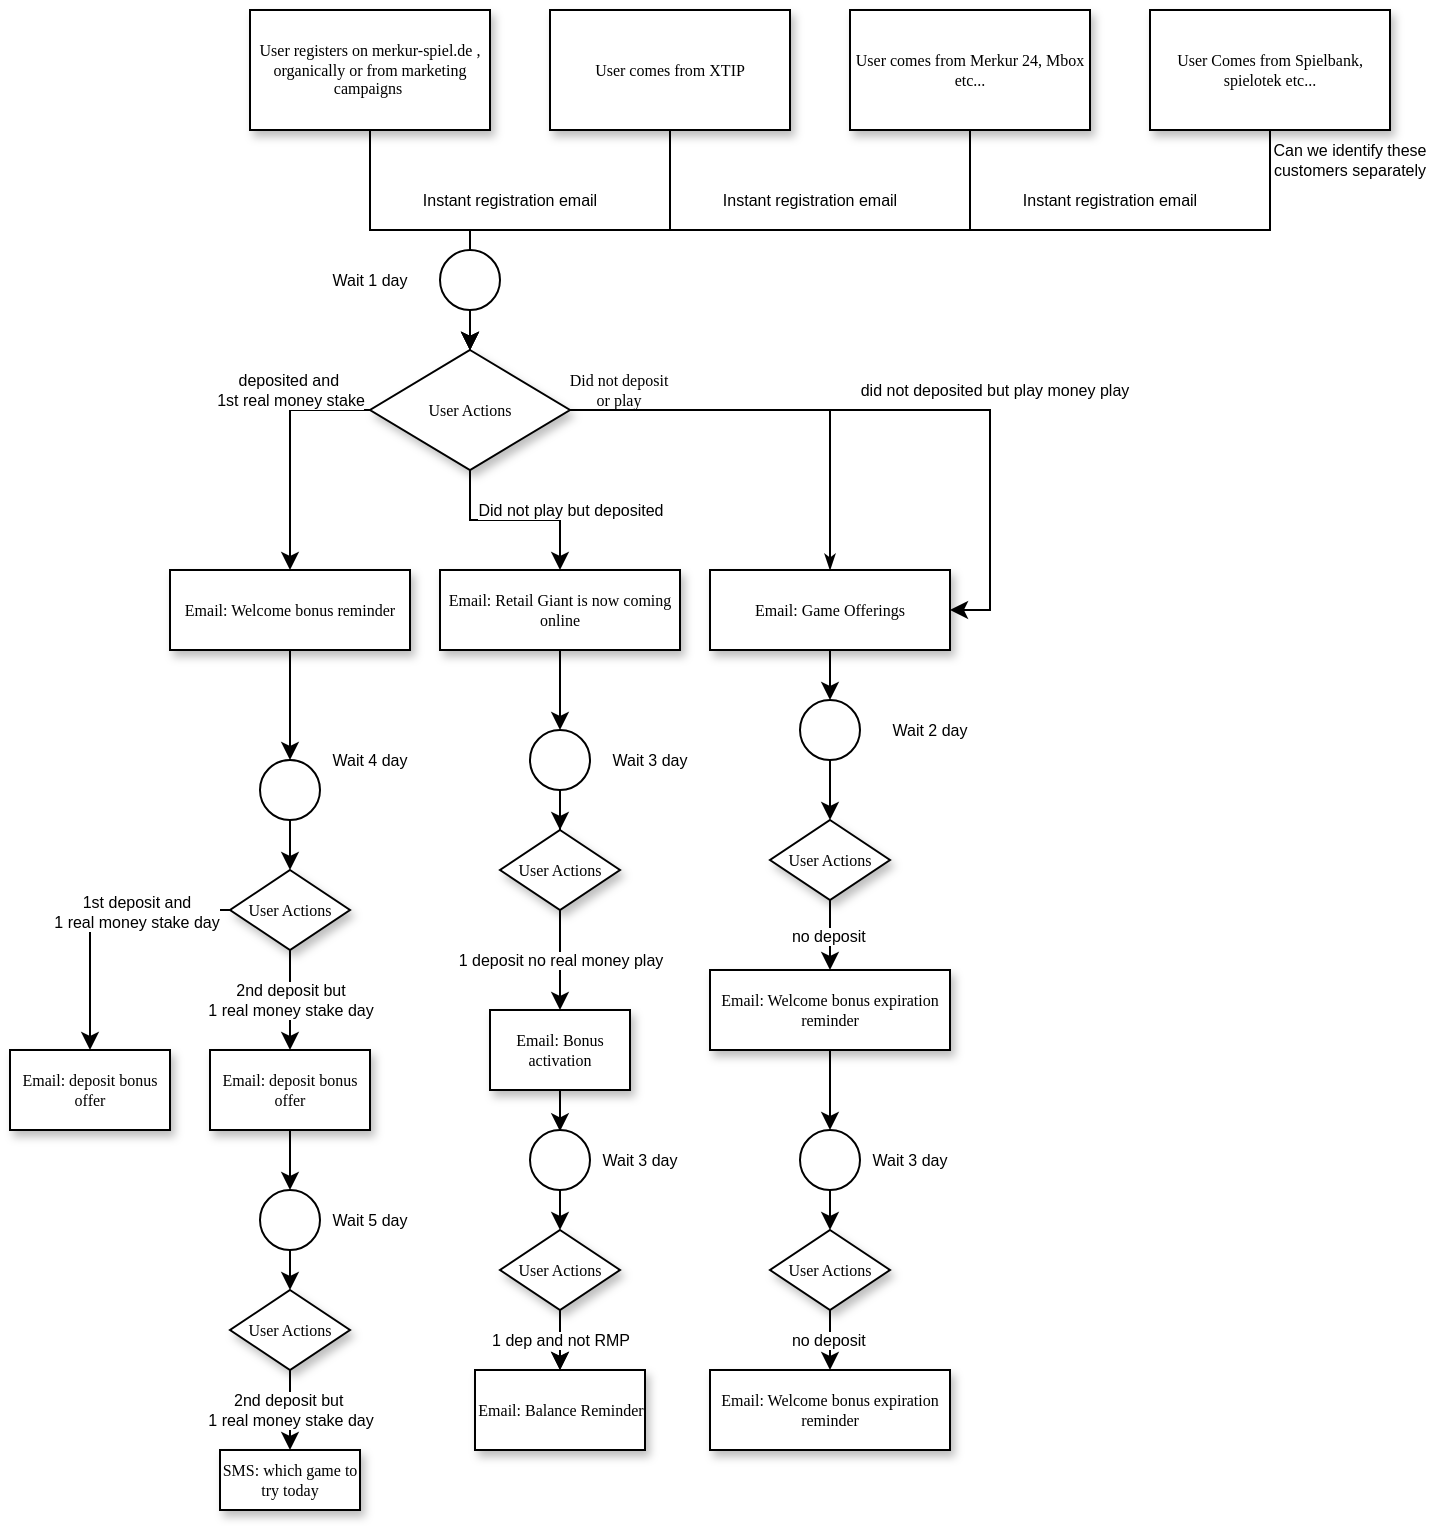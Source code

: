 <mxfile version="13.6.3" type="github">
  <diagram name="Page-1" id="edf60f1a-56cd-e834-aa8a-f176f3a09ee4">
    <mxGraphModel dx="907" dy="582" grid="1" gridSize="10" guides="1" tooltips="1" connect="1" arrows="1" fold="1" page="1" pageScale="1" pageWidth="1100" pageHeight="850" background="#ffffff" math="0" shadow="0">
      <root>
        <mxCell id="0" />
        <mxCell id="1" parent="0" />
        <mxCell id="60e70716793133e9-32" style="edgeStyle=orthogonalEdgeStyle;rounded=0;html=1;labelBackgroundColor=none;startSize=5;endArrow=classicThin;endFill=1;endSize=5;jettySize=auto;orthogonalLoop=1;strokeWidth=1;fontFamily=Verdana;fontSize=8" parent="1" source="60e70716793133e9-4" target="60e70716793133e9-5" edge="1">
          <mxGeometry relative="1" as="geometry">
            <Array as="points">
              <mxPoint x="200" y="160" />
              <mxPoint x="250" y="160" />
            </Array>
          </mxGeometry>
        </mxCell>
        <mxCell id="60e70716793133e9-4" value="User registers on merkur-spiel.de , organically or from marketing campaigns&amp;nbsp;" style="rounded=0;whiteSpace=wrap;html=1;shadow=1;labelBackgroundColor=none;strokeWidth=1;fontFamily=Verdana;fontSize=8;align=center;" parent="1" vertex="1">
          <mxGeometry x="140" y="50" width="120" height="60" as="geometry" />
        </mxCell>
        <mxCell id="60e70716793133e9-33" value="Did not deposit &lt;br&gt;or play" style="edgeStyle=orthogonalEdgeStyle;rounded=0;html=1;labelBackgroundColor=none;startSize=5;endArrow=classicThin;endFill=1;endSize=5;jettySize=auto;orthogonalLoop=1;strokeWidth=1;fontFamily=Verdana;fontSize=8;entryX=0.5;entryY=0;entryDx=0;entryDy=0;" parent="1" source="60e70716793133e9-5" target="60e70716793133e9-10" edge="1">
          <mxGeometry x="-0.778" y="10" relative="1" as="geometry">
            <mxPoint as="offset" />
            <mxPoint x="370" y="290" as="targetPoint" />
          </mxGeometry>
        </mxCell>
        <mxCell id="p6wjPDuyBjO_fwMyvjFD-17" value="Did not play but deposited" style="edgeStyle=orthogonalEdgeStyle;rounded=0;orthogonalLoop=1;jettySize=auto;html=1;exitX=0.5;exitY=1;exitDx=0;exitDy=0;fontSize=8;" edge="1" parent="1" source="60e70716793133e9-5" target="p6wjPDuyBjO_fwMyvjFD-16">
          <mxGeometry x="0.474" y="7" relative="1" as="geometry">
            <mxPoint x="-2" y="-5" as="offset" />
          </mxGeometry>
        </mxCell>
        <mxCell id="p6wjPDuyBjO_fwMyvjFD-20" value="&lt;span style=&quot;color: rgb(0 , 0 , 0) ; font-family: &amp;#34;helvetica&amp;#34; ; font-size: 8px ; font-style: normal ; font-weight: 400 ; letter-spacing: normal ; text-align: center ; text-indent: 0px ; text-transform: none ; word-spacing: 0px ; background-color: rgb(255 , 255 , 255) ; display: inline ; float: none&quot;&gt;deposited and&lt;span&gt;&amp;nbsp;&lt;/span&gt;&lt;/span&gt;&lt;br style=&quot;color: rgb(0 , 0 , 0) ; font-family: &amp;#34;helvetica&amp;#34; ; font-size: 8px ; font-style: normal ; font-weight: 400 ; letter-spacing: normal ; text-align: center ; text-indent: 0px ; text-transform: none ; word-spacing: 0px&quot;&gt;&lt;span style=&quot;color: rgb(0 , 0 , 0) ; font-family: &amp;#34;helvetica&amp;#34; ; font-size: 8px ; font-style: normal ; font-weight: 400 ; letter-spacing: normal ; text-align: center ; text-indent: 0px ; text-transform: none ; word-spacing: 0px ; background-color: rgb(255 , 255 , 255) ; display: inline ; float: none&quot;&gt;1st real money stake&lt;/span&gt;&lt;br&gt;" style="edgeStyle=orthogonalEdgeStyle;rounded=0;orthogonalLoop=1;jettySize=auto;html=1;exitX=0;exitY=0.5;exitDx=0;exitDy=0;entryX=0.5;entryY=0;entryDx=0;entryDy=0;fontSize=8;" edge="1" parent="1" source="60e70716793133e9-5" target="60e70716793133e9-9">
          <mxGeometry x="-0.333" y="-10" relative="1" as="geometry">
            <mxPoint x="10" y="-10" as="offset" />
          </mxGeometry>
        </mxCell>
        <mxCell id="p6wjPDuyBjO_fwMyvjFD-38" style="edgeStyle=orthogonalEdgeStyle;rounded=0;orthogonalLoop=1;jettySize=auto;html=1;exitX=1;exitY=0.5;exitDx=0;exitDy=0;fontSize=8;entryX=1;entryY=0.5;entryDx=0;entryDy=0;" edge="1" parent="1" source="60e70716793133e9-5" target="60e70716793133e9-10">
          <mxGeometry relative="1" as="geometry">
            <mxPoint x="570" y="340" as="targetPoint" />
          </mxGeometry>
        </mxCell>
        <mxCell id="p6wjPDuyBjO_fwMyvjFD-39" value="did not deposited but play money play" style="edgeLabel;html=1;align=center;verticalAlign=middle;resizable=0;points=[];fontSize=8;" vertex="1" connectable="0" parent="p6wjPDuyBjO_fwMyvjFD-38">
          <mxGeometry x="0.261" y="2" relative="1" as="geometry">
            <mxPoint x="3.33" y="-8" as="offset" />
          </mxGeometry>
        </mxCell>
        <mxCell id="60e70716793133e9-5" value="User Actions" style="rhombus;whiteSpace=wrap;html=1;rounded=0;shadow=1;labelBackgroundColor=none;strokeWidth=1;fontFamily=Verdana;fontSize=8;align=center;" parent="1" vertex="1">
          <mxGeometry x="200" y="220" width="100" height="60" as="geometry" />
        </mxCell>
        <mxCell id="p6wjPDuyBjO_fwMyvjFD-29" style="edgeStyle=orthogonalEdgeStyle;rounded=0;orthogonalLoop=1;jettySize=auto;html=1;exitX=0.5;exitY=1;exitDx=0;exitDy=0;fontSize=8;" edge="1" parent="1" source="60e70716793133e9-9" target="p6wjPDuyBjO_fwMyvjFD-28">
          <mxGeometry relative="1" as="geometry" />
        </mxCell>
        <mxCell id="60e70716793133e9-9" value="Email: Welcome bonus reminder" style="whiteSpace=wrap;html=1;rounded=0;shadow=1;labelBackgroundColor=none;strokeWidth=1;fontFamily=Verdana;fontSize=8;align=center;" parent="1" vertex="1">
          <mxGeometry x="100" y="330" width="120" height="40" as="geometry" />
        </mxCell>
        <mxCell id="p6wjPDuyBjO_fwMyvjFD-25" style="edgeStyle=orthogonalEdgeStyle;rounded=0;orthogonalLoop=1;jettySize=auto;html=1;exitX=0.5;exitY=1;exitDx=0;exitDy=0;entryX=0.5;entryY=0;entryDx=0;entryDy=0;fontSize=8;" edge="1" parent="1" source="60e70716793133e9-10" target="p6wjPDuyBjO_fwMyvjFD-23">
          <mxGeometry relative="1" as="geometry" />
        </mxCell>
        <mxCell id="60e70716793133e9-10" value="Email: Game Offerings" style="whiteSpace=wrap;html=1;rounded=0;shadow=1;labelBackgroundColor=none;strokeWidth=1;fontFamily=Verdana;fontSize=8;align=center;" parent="1" vertex="1">
          <mxGeometry x="370" y="330" width="120" height="40" as="geometry" />
        </mxCell>
        <mxCell id="p6wjPDuyBjO_fwMyvjFD-2" style="edgeStyle=orthogonalEdgeStyle;rounded=0;orthogonalLoop=1;jettySize=auto;html=1;entryX=0.5;entryY=0;entryDx=0;entryDy=0;" edge="1" parent="1" source="p6wjPDuyBjO_fwMyvjFD-1" target="60e70716793133e9-5">
          <mxGeometry relative="1" as="geometry">
            <Array as="points">
              <mxPoint x="350" y="160" />
              <mxPoint x="250" y="160" />
            </Array>
          </mxGeometry>
        </mxCell>
        <mxCell id="p6wjPDuyBjO_fwMyvjFD-7" style="edgeStyle=orthogonalEdgeStyle;rounded=0;orthogonalLoop=1;jettySize=auto;html=1;" edge="1" parent="1" source="p6wjPDuyBjO_fwMyvjFD-1">
          <mxGeometry relative="1" as="geometry">
            <mxPoint x="250" y="220" as="targetPoint" />
            <Array as="points">
              <mxPoint x="350" y="160" />
              <mxPoint x="250" y="160" />
            </Array>
          </mxGeometry>
        </mxCell>
        <mxCell id="p6wjPDuyBjO_fwMyvjFD-1" value="User comes from XTIP" style="rounded=0;whiteSpace=wrap;html=1;shadow=1;labelBackgroundColor=none;strokeWidth=1;fontFamily=Verdana;fontSize=8;align=center;" vertex="1" parent="1">
          <mxGeometry x="290" y="50" width="120" height="60" as="geometry" />
        </mxCell>
        <mxCell id="p6wjPDuyBjO_fwMyvjFD-4" style="edgeStyle=orthogonalEdgeStyle;rounded=0;orthogonalLoop=1;jettySize=auto;html=1;entryX=0.5;entryY=0;entryDx=0;entryDy=0;" edge="1" parent="1" source="p6wjPDuyBjO_fwMyvjFD-3" target="60e70716793133e9-5">
          <mxGeometry relative="1" as="geometry">
            <Array as="points">
              <mxPoint x="500" y="160" />
              <mxPoint x="250" y="160" />
            </Array>
          </mxGeometry>
        </mxCell>
        <mxCell id="p6wjPDuyBjO_fwMyvjFD-3" value="User comes from Merkur 24, Mbox etc..." style="rounded=0;whiteSpace=wrap;html=1;shadow=1;labelBackgroundColor=none;strokeWidth=1;fontFamily=Verdana;fontSize=8;align=center;" vertex="1" parent="1">
          <mxGeometry x="440" y="50" width="120" height="60" as="geometry" />
        </mxCell>
        <mxCell id="p6wjPDuyBjO_fwMyvjFD-6" style="edgeStyle=orthogonalEdgeStyle;rounded=0;orthogonalLoop=1;jettySize=auto;html=1;entryX=0.5;entryY=0;entryDx=0;entryDy=0;" edge="1" parent="1" source="p6wjPDuyBjO_fwMyvjFD-5" target="60e70716793133e9-5">
          <mxGeometry relative="1" as="geometry">
            <Array as="points">
              <mxPoint x="650" y="160" />
              <mxPoint x="250" y="160" />
            </Array>
          </mxGeometry>
        </mxCell>
        <mxCell id="p6wjPDuyBjO_fwMyvjFD-5" value="User Comes from Spielbank, spielotek etc..." style="rounded=0;whiteSpace=wrap;html=1;shadow=1;labelBackgroundColor=none;strokeWidth=1;fontFamily=Verdana;fontSize=8;align=center;" vertex="1" parent="1">
          <mxGeometry x="590" y="50" width="120" height="60" as="geometry" />
        </mxCell>
        <mxCell id="p6wjPDuyBjO_fwMyvjFD-8" value="Can we identify these customers separately" style="text;html=1;strokeColor=none;fillColor=none;align=center;verticalAlign=middle;whiteSpace=wrap;rounded=0;fontSize=8;" vertex="1" parent="1">
          <mxGeometry x="640" y="110" width="100" height="30" as="geometry" />
        </mxCell>
        <mxCell id="p6wjPDuyBjO_fwMyvjFD-10" value="Instant registration email" style="text;html=1;strokeColor=none;fillColor=none;align=center;verticalAlign=middle;whiteSpace=wrap;rounded=0;fontSize=8;" vertex="1" parent="1">
          <mxGeometry x="220" y="130" width="100" height="30" as="geometry" />
        </mxCell>
        <mxCell id="p6wjPDuyBjO_fwMyvjFD-11" value="" style="ellipse;whiteSpace=wrap;html=1;aspect=fixed;fontSize=8;" vertex="1" parent="1">
          <mxGeometry x="235" y="170" width="30" height="30" as="geometry" />
        </mxCell>
        <mxCell id="p6wjPDuyBjO_fwMyvjFD-12" value="Instant registration email" style="text;html=1;strokeColor=none;fillColor=none;align=center;verticalAlign=middle;whiteSpace=wrap;rounded=0;fontSize=8;" vertex="1" parent="1">
          <mxGeometry x="370" y="130" width="100" height="30" as="geometry" />
        </mxCell>
        <mxCell id="p6wjPDuyBjO_fwMyvjFD-13" value="Instant registration email" style="text;html=1;strokeColor=none;fillColor=none;align=center;verticalAlign=middle;whiteSpace=wrap;rounded=0;fontSize=8;" vertex="1" parent="1">
          <mxGeometry x="520" y="130" width="100" height="30" as="geometry" />
        </mxCell>
        <mxCell id="p6wjPDuyBjO_fwMyvjFD-14" value="Wait 1 day" style="text;html=1;strokeColor=none;fillColor=none;align=center;verticalAlign=middle;whiteSpace=wrap;rounded=0;fontSize=8;" vertex="1" parent="1">
          <mxGeometry x="150" y="170" width="100" height="30" as="geometry" />
        </mxCell>
        <mxCell id="p6wjPDuyBjO_fwMyvjFD-34" style="edgeStyle=orthogonalEdgeStyle;rounded=0;orthogonalLoop=1;jettySize=auto;html=1;exitX=0.5;exitY=1;exitDx=0;exitDy=0;entryX=0.5;entryY=0;entryDx=0;entryDy=0;fontSize=8;" edge="1" parent="1" source="p6wjPDuyBjO_fwMyvjFD-16" target="p6wjPDuyBjO_fwMyvjFD-33">
          <mxGeometry relative="1" as="geometry" />
        </mxCell>
        <mxCell id="p6wjPDuyBjO_fwMyvjFD-16" value="Email: Retail Giant is now coming online" style="whiteSpace=wrap;html=1;rounded=0;shadow=1;labelBackgroundColor=none;strokeWidth=1;fontFamily=Verdana;fontSize=8;align=center;" vertex="1" parent="1">
          <mxGeometry x="235" y="330" width="120" height="40" as="geometry" />
        </mxCell>
        <mxCell id="p6wjPDuyBjO_fwMyvjFD-57" style="edgeStyle=orthogonalEdgeStyle;rounded=0;orthogonalLoop=1;jettySize=auto;html=1;fontSize=8;" edge="1" parent="1" source="p6wjPDuyBjO_fwMyvjFD-21" target="p6wjPDuyBjO_fwMyvjFD-52">
          <mxGeometry relative="1" as="geometry" />
        </mxCell>
        <mxCell id="p6wjPDuyBjO_fwMyvjFD-21" value="Email: Welcome bonus expiration reminder" style="whiteSpace=wrap;html=1;rounded=0;shadow=1;labelBackgroundColor=none;strokeWidth=1;fontFamily=Verdana;fontSize=8;align=center;" vertex="1" parent="1">
          <mxGeometry x="370" y="530" width="120" height="40" as="geometry" />
        </mxCell>
        <mxCell id="p6wjPDuyBjO_fwMyvjFD-26" style="edgeStyle=orthogonalEdgeStyle;rounded=0;orthogonalLoop=1;jettySize=auto;html=1;exitX=0.5;exitY=1;exitDx=0;exitDy=0;entryX=0.5;entryY=0;entryDx=0;entryDy=0;fontSize=8;" edge="1" parent="1" source="p6wjPDuyBjO_fwMyvjFD-23" target="p6wjPDuyBjO_fwMyvjFD-46">
          <mxGeometry relative="1" as="geometry" />
        </mxCell>
        <mxCell id="p6wjPDuyBjO_fwMyvjFD-23" value="" style="ellipse;whiteSpace=wrap;html=1;aspect=fixed;fontSize=8;" vertex="1" parent="1">
          <mxGeometry x="415" y="395" width="30" height="30" as="geometry" />
        </mxCell>
        <mxCell id="p6wjPDuyBjO_fwMyvjFD-27" value="Wait 2 day" style="text;html=1;strokeColor=none;fillColor=none;align=center;verticalAlign=middle;whiteSpace=wrap;rounded=0;fontSize=8;" vertex="1" parent="1">
          <mxGeometry x="430" y="395" width="100" height="30" as="geometry" />
        </mxCell>
        <mxCell id="p6wjPDuyBjO_fwMyvjFD-41" style="edgeStyle=orthogonalEdgeStyle;rounded=0;orthogonalLoop=1;jettySize=auto;html=1;entryX=0.5;entryY=0;entryDx=0;entryDy=0;fontSize=8;" edge="1" parent="1" source="p6wjPDuyBjO_fwMyvjFD-28" target="p6wjPDuyBjO_fwMyvjFD-40">
          <mxGeometry relative="1" as="geometry" />
        </mxCell>
        <mxCell id="p6wjPDuyBjO_fwMyvjFD-28" value="" style="ellipse;whiteSpace=wrap;html=1;aspect=fixed;fontSize=8;" vertex="1" parent="1">
          <mxGeometry x="145" y="425" width="30" height="30" as="geometry" />
        </mxCell>
        <mxCell id="p6wjPDuyBjO_fwMyvjFD-77" value="" style="edgeStyle=orthogonalEdgeStyle;rounded=0;orthogonalLoop=1;jettySize=auto;html=1;fontSize=8;" edge="1" parent="1" source="p6wjPDuyBjO_fwMyvjFD-30" target="p6wjPDuyBjO_fwMyvjFD-75">
          <mxGeometry relative="1" as="geometry" />
        </mxCell>
        <mxCell id="p6wjPDuyBjO_fwMyvjFD-30" value="Email: deposit bonus offer" style="whiteSpace=wrap;html=1;rounded=0;shadow=1;labelBackgroundColor=none;strokeWidth=1;fontFamily=Verdana;fontSize=8;align=center;" vertex="1" parent="1">
          <mxGeometry x="120" y="570" width="80" height="40" as="geometry" />
        </mxCell>
        <mxCell id="p6wjPDuyBjO_fwMyvjFD-31" value="Wait 4 day" style="text;html=1;strokeColor=none;fillColor=none;align=center;verticalAlign=middle;whiteSpace=wrap;rounded=0;fontSize=8;" vertex="1" parent="1">
          <mxGeometry x="150" y="410" width="100" height="30" as="geometry" />
        </mxCell>
        <mxCell id="p6wjPDuyBjO_fwMyvjFD-44" value="" style="edgeStyle=orthogonalEdgeStyle;rounded=0;orthogonalLoop=1;jettySize=auto;html=1;fontSize=8;" edge="1" parent="1" source="p6wjPDuyBjO_fwMyvjFD-33" target="p6wjPDuyBjO_fwMyvjFD-43">
          <mxGeometry relative="1" as="geometry" />
        </mxCell>
        <mxCell id="p6wjPDuyBjO_fwMyvjFD-33" value="" style="ellipse;whiteSpace=wrap;html=1;aspect=fixed;fontSize=8;" vertex="1" parent="1">
          <mxGeometry x="280" y="410" width="30" height="30" as="geometry" />
        </mxCell>
        <mxCell id="p6wjPDuyBjO_fwMyvjFD-35" value="Wait 3 day" style="text;html=1;strokeColor=none;fillColor=none;align=center;verticalAlign=middle;whiteSpace=wrap;rounded=0;fontSize=8;" vertex="1" parent="1">
          <mxGeometry x="290" y="410" width="100" height="30" as="geometry" />
        </mxCell>
        <mxCell id="p6wjPDuyBjO_fwMyvjFD-69" value="" style="edgeStyle=orthogonalEdgeStyle;rounded=0;orthogonalLoop=1;jettySize=auto;html=1;fontSize=8;entryX=0.1;entryY=0.022;entryDx=0;entryDy=0;entryPerimeter=0;" edge="1" parent="1" source="p6wjPDuyBjO_fwMyvjFD-36" target="p6wjPDuyBjO_fwMyvjFD-67">
          <mxGeometry relative="1" as="geometry" />
        </mxCell>
        <mxCell id="p6wjPDuyBjO_fwMyvjFD-36" value="Email: Bonus activation&lt;br&gt;" style="whiteSpace=wrap;html=1;rounded=0;shadow=1;labelBackgroundColor=none;strokeWidth=1;fontFamily=Verdana;fontSize=8;align=center;" vertex="1" parent="1">
          <mxGeometry x="260" y="550" width="70" height="40" as="geometry" />
        </mxCell>
        <mxCell id="p6wjPDuyBjO_fwMyvjFD-42" value="2nd deposit but &lt;br&gt;1 real money stake day" style="edgeStyle=orthogonalEdgeStyle;rounded=0;orthogonalLoop=1;jettySize=auto;html=1;exitX=0.5;exitY=1;exitDx=0;exitDy=0;entryX=0.5;entryY=0;entryDx=0;entryDy=0;fontSize=8;" edge="1" parent="1" source="p6wjPDuyBjO_fwMyvjFD-40" target="p6wjPDuyBjO_fwMyvjFD-30">
          <mxGeometry relative="1" as="geometry" />
        </mxCell>
        <mxCell id="p6wjPDuyBjO_fwMyvjFD-48" style="edgeStyle=orthogonalEdgeStyle;rounded=0;orthogonalLoop=1;jettySize=auto;html=1;exitX=0;exitY=0.5;exitDx=0;exitDy=0;fontSize=8;entryX=0.5;entryY=0;entryDx=0;entryDy=0;" edge="1" parent="1" source="p6wjPDuyBjO_fwMyvjFD-40" target="p6wjPDuyBjO_fwMyvjFD-50">
          <mxGeometry relative="1" as="geometry">
            <mxPoint x="70" y="580" as="targetPoint" />
            <Array as="points">
              <mxPoint x="60" y="500" />
            </Array>
          </mxGeometry>
        </mxCell>
        <mxCell id="p6wjPDuyBjO_fwMyvjFD-49" value="1st deposit and&lt;br&gt;1 real money stake day" style="edgeLabel;html=1;align=center;verticalAlign=middle;resizable=0;points=[];fontSize=8;" vertex="1" connectable="0" parent="p6wjPDuyBjO_fwMyvjFD-48">
          <mxGeometry x="-0.319" y="1" relative="1" as="geometry">
            <mxPoint as="offset" />
          </mxGeometry>
        </mxCell>
        <mxCell id="p6wjPDuyBjO_fwMyvjFD-40" value="User Actions" style="rhombus;whiteSpace=wrap;html=1;rounded=0;shadow=1;labelBackgroundColor=none;strokeWidth=1;fontFamily=Verdana;fontSize=8;align=center;" vertex="1" parent="1">
          <mxGeometry x="130" y="480" width="60" height="40" as="geometry" />
        </mxCell>
        <mxCell id="p6wjPDuyBjO_fwMyvjFD-45" value="1 deposit no real money play" style="edgeStyle=orthogonalEdgeStyle;rounded=0;orthogonalLoop=1;jettySize=auto;html=1;exitX=0.5;exitY=1;exitDx=0;exitDy=0;fontSize=8;" edge="1" parent="1" source="p6wjPDuyBjO_fwMyvjFD-43" target="p6wjPDuyBjO_fwMyvjFD-36">
          <mxGeometry relative="1" as="geometry" />
        </mxCell>
        <mxCell id="p6wjPDuyBjO_fwMyvjFD-43" value="User Actions" style="rhombus;whiteSpace=wrap;html=1;rounded=0;shadow=1;labelBackgroundColor=none;strokeWidth=1;fontFamily=Verdana;fontSize=8;align=center;" vertex="1" parent="1">
          <mxGeometry x="265" y="460" width="60" height="40" as="geometry" />
        </mxCell>
        <mxCell id="p6wjPDuyBjO_fwMyvjFD-47" value="no deposit&amp;nbsp;" style="edgeStyle=orthogonalEdgeStyle;rounded=0;orthogonalLoop=1;jettySize=auto;html=1;fontSize=8;" edge="1" parent="1" source="p6wjPDuyBjO_fwMyvjFD-46" target="p6wjPDuyBjO_fwMyvjFD-21">
          <mxGeometry relative="1" as="geometry" />
        </mxCell>
        <mxCell id="p6wjPDuyBjO_fwMyvjFD-46" value="User Actions" style="rhombus;whiteSpace=wrap;html=1;rounded=0;shadow=1;labelBackgroundColor=none;strokeWidth=1;fontFamily=Verdana;fontSize=8;align=center;" vertex="1" parent="1">
          <mxGeometry x="400" y="455" width="60" height="40" as="geometry" />
        </mxCell>
        <mxCell id="p6wjPDuyBjO_fwMyvjFD-50" value="Email: deposit bonus offer" style="whiteSpace=wrap;html=1;rounded=0;shadow=1;labelBackgroundColor=none;strokeWidth=1;fontFamily=Verdana;fontSize=8;align=center;" vertex="1" parent="1">
          <mxGeometry x="20" y="570" width="80" height="40" as="geometry" />
        </mxCell>
        <mxCell id="p6wjPDuyBjO_fwMyvjFD-51" style="edgeStyle=orthogonalEdgeStyle;rounded=0;orthogonalLoop=1;jettySize=auto;html=1;exitX=0.5;exitY=1;exitDx=0;exitDy=0;entryX=0.5;entryY=0;entryDx=0;entryDy=0;fontSize=8;" edge="1" parent="1" source="p6wjPDuyBjO_fwMyvjFD-52" target="p6wjPDuyBjO_fwMyvjFD-55">
          <mxGeometry relative="1" as="geometry" />
        </mxCell>
        <mxCell id="p6wjPDuyBjO_fwMyvjFD-52" value="" style="ellipse;whiteSpace=wrap;html=1;aspect=fixed;fontSize=8;" vertex="1" parent="1">
          <mxGeometry x="415" y="610" width="30" height="30" as="geometry" />
        </mxCell>
        <mxCell id="p6wjPDuyBjO_fwMyvjFD-53" value="Wait 3 day" style="text;html=1;strokeColor=none;fillColor=none;align=center;verticalAlign=middle;whiteSpace=wrap;rounded=0;fontSize=8;" vertex="1" parent="1">
          <mxGeometry x="420" y="610" width="100" height="30" as="geometry" />
        </mxCell>
        <mxCell id="p6wjPDuyBjO_fwMyvjFD-54" value="no deposit&amp;nbsp;" style="edgeStyle=orthogonalEdgeStyle;rounded=0;orthogonalLoop=1;jettySize=auto;html=1;fontSize=8;" edge="1" parent="1" source="p6wjPDuyBjO_fwMyvjFD-55" target="p6wjPDuyBjO_fwMyvjFD-59">
          <mxGeometry relative="1" as="geometry">
            <mxPoint x="430" y="730" as="targetPoint" />
          </mxGeometry>
        </mxCell>
        <mxCell id="p6wjPDuyBjO_fwMyvjFD-55" value="User Actions" style="rhombus;whiteSpace=wrap;html=1;rounded=0;shadow=1;labelBackgroundColor=none;strokeWidth=1;fontFamily=Verdana;fontSize=8;align=center;" vertex="1" parent="1">
          <mxGeometry x="400" y="660" width="60" height="40" as="geometry" />
        </mxCell>
        <mxCell id="p6wjPDuyBjO_fwMyvjFD-59" value="Email: Welcome bonus expiration reminder" style="whiteSpace=wrap;html=1;rounded=0;shadow=1;labelBackgroundColor=none;strokeWidth=1;fontFamily=Verdana;fontSize=8;align=center;" vertex="1" parent="1">
          <mxGeometry x="370" y="730" width="120" height="40" as="geometry" />
        </mxCell>
        <mxCell id="p6wjPDuyBjO_fwMyvjFD-65" style="edgeStyle=orthogonalEdgeStyle;rounded=0;orthogonalLoop=1;jettySize=auto;html=1;exitX=0.5;exitY=1;exitDx=0;exitDy=0;entryX=0.5;entryY=0;entryDx=0;entryDy=0;fontSize=8;" edge="1" parent="1" source="p6wjPDuyBjO_fwMyvjFD-66" target="p6wjPDuyBjO_fwMyvjFD-68">
          <mxGeometry relative="1" as="geometry" />
        </mxCell>
        <mxCell id="p6wjPDuyBjO_fwMyvjFD-66" value="" style="ellipse;whiteSpace=wrap;html=1;aspect=fixed;fontSize=8;" vertex="1" parent="1">
          <mxGeometry x="280" y="610" width="30" height="30" as="geometry" />
        </mxCell>
        <mxCell id="p6wjPDuyBjO_fwMyvjFD-67" value="Wait 3 day" style="text;html=1;strokeColor=none;fillColor=none;align=center;verticalAlign=middle;whiteSpace=wrap;rounded=0;fontSize=8;" vertex="1" parent="1">
          <mxGeometry x="285" y="610" width="100" height="30" as="geometry" />
        </mxCell>
        <mxCell id="p6wjPDuyBjO_fwMyvjFD-72" style="edgeStyle=orthogonalEdgeStyle;rounded=0;orthogonalLoop=1;jettySize=auto;html=1;exitX=0.5;exitY=1;exitDx=0;exitDy=0;entryX=0.5;entryY=0;entryDx=0;entryDy=0;fontSize=8;" edge="1" parent="1" source="p6wjPDuyBjO_fwMyvjFD-68" target="p6wjPDuyBjO_fwMyvjFD-71">
          <mxGeometry relative="1" as="geometry" />
        </mxCell>
        <mxCell id="p6wjPDuyBjO_fwMyvjFD-73" value="1 dep and not RMP" style="edgeStyle=orthogonalEdgeStyle;rounded=0;orthogonalLoop=1;jettySize=auto;html=1;fontSize=8;" edge="1" parent="1" source="p6wjPDuyBjO_fwMyvjFD-68" target="p6wjPDuyBjO_fwMyvjFD-71">
          <mxGeometry relative="1" as="geometry" />
        </mxCell>
        <mxCell id="p6wjPDuyBjO_fwMyvjFD-68" value="User Actions" style="rhombus;whiteSpace=wrap;html=1;rounded=0;shadow=1;labelBackgroundColor=none;strokeWidth=1;fontFamily=Verdana;fontSize=8;align=center;" vertex="1" parent="1">
          <mxGeometry x="265" y="660" width="60" height="40" as="geometry" />
        </mxCell>
        <mxCell id="p6wjPDuyBjO_fwMyvjFD-71" value="Email: Balance Reminder" style="whiteSpace=wrap;html=1;rounded=0;shadow=1;labelBackgroundColor=none;strokeWidth=1;fontFamily=Verdana;fontSize=8;align=center;" vertex="1" parent="1">
          <mxGeometry x="252.5" y="730" width="85" height="40" as="geometry" />
        </mxCell>
        <mxCell id="p6wjPDuyBjO_fwMyvjFD-74" style="edgeStyle=orthogonalEdgeStyle;rounded=0;orthogonalLoop=1;jettySize=auto;html=1;exitX=0.5;exitY=1;exitDx=0;exitDy=0;entryX=0.5;entryY=0;entryDx=0;entryDy=0;fontSize=8;" edge="1" parent="1" source="p6wjPDuyBjO_fwMyvjFD-75" target="p6wjPDuyBjO_fwMyvjFD-76">
          <mxGeometry relative="1" as="geometry" />
        </mxCell>
        <mxCell id="p6wjPDuyBjO_fwMyvjFD-75" value="" style="ellipse;whiteSpace=wrap;html=1;aspect=fixed;fontSize=8;" vertex="1" parent="1">
          <mxGeometry x="145" y="640" width="30" height="30" as="geometry" />
        </mxCell>
        <mxCell id="p6wjPDuyBjO_fwMyvjFD-80" value="&lt;span style=&quot;color: rgb(0 , 0 , 0) ; font-family: &amp;#34;helvetica&amp;#34; ; font-size: 8px ; font-style: normal ; font-weight: 400 ; letter-spacing: normal ; text-align: center ; text-indent: 0px ; text-transform: none ; word-spacing: 0px ; background-color: rgb(255 , 255 , 255) ; display: inline ; float: none&quot;&gt;2nd deposit but&lt;span&gt;&amp;nbsp;&lt;/span&gt;&lt;/span&gt;&lt;br style=&quot;color: rgb(0 , 0 , 0) ; font-family: &amp;#34;helvetica&amp;#34; ; font-size: 8px ; font-style: normal ; font-weight: 400 ; letter-spacing: normal ; text-align: center ; text-indent: 0px ; text-transform: none ; word-spacing: 0px&quot;&gt;&lt;span style=&quot;color: rgb(0 , 0 , 0) ; font-family: &amp;#34;helvetica&amp;#34; ; font-size: 8px ; font-style: normal ; font-weight: 400 ; letter-spacing: normal ; text-align: center ; text-indent: 0px ; text-transform: none ; word-spacing: 0px ; background-color: rgb(255 , 255 , 255) ; display: inline ; float: none&quot;&gt;1 real money stake day&lt;/span&gt;" style="edgeStyle=orthogonalEdgeStyle;rounded=0;orthogonalLoop=1;jettySize=auto;html=1;fontSize=8;" edge="1" parent="1" source="p6wjPDuyBjO_fwMyvjFD-76" target="p6wjPDuyBjO_fwMyvjFD-79">
          <mxGeometry relative="1" as="geometry" />
        </mxCell>
        <mxCell id="p6wjPDuyBjO_fwMyvjFD-76" value="User Actions" style="rhombus;whiteSpace=wrap;html=1;rounded=0;shadow=1;labelBackgroundColor=none;strokeWidth=1;fontFamily=Verdana;fontSize=8;align=center;" vertex="1" parent="1">
          <mxGeometry x="130" y="690" width="60" height="40" as="geometry" />
        </mxCell>
        <mxCell id="p6wjPDuyBjO_fwMyvjFD-78" value="Wait 5 day" style="text;html=1;strokeColor=none;fillColor=none;align=center;verticalAlign=middle;whiteSpace=wrap;rounded=0;fontSize=8;" vertex="1" parent="1">
          <mxGeometry x="150" y="640" width="100" height="30" as="geometry" />
        </mxCell>
        <mxCell id="p6wjPDuyBjO_fwMyvjFD-79" value="SMS: which game to try today" style="whiteSpace=wrap;html=1;rounded=0;shadow=1;fontFamily=Verdana;fontSize=8;strokeWidth=1;" vertex="1" parent="1">
          <mxGeometry x="125" y="770" width="70" height="30" as="geometry" />
        </mxCell>
      </root>
    </mxGraphModel>
  </diagram>
</mxfile>
